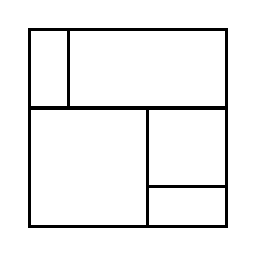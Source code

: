 \begin{tikzpicture}[very thick, scale=.5]
    \draw (0,3) rectangle (1,5);
    \draw (1,3) rectangle (5,5);
    \draw (0,0) rectangle (3,3);
    \draw (3,1) rectangle (5,3);
    \draw (3,0) rectangle (5,1);
\end{tikzpicture}

